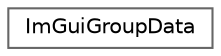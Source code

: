 digraph "Graphical Class Hierarchy"
{
 // LATEX_PDF_SIZE
  bgcolor="transparent";
  edge [fontname=Helvetica,fontsize=10,labelfontname=Helvetica,labelfontsize=10];
  node [fontname=Helvetica,fontsize=10,shape=box,height=0.2,width=0.4];
  rankdir="LR";
  Node0 [id="Node000000",label="ImGuiGroupData",height=0.2,width=0.4,color="grey40", fillcolor="white", style="filled",URL="$struct_im_gui_group_data.html",tooltip=" "];
}

